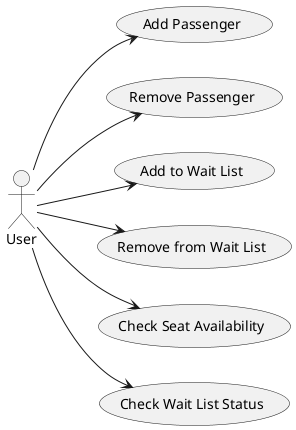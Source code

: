 @startuml
left to right direction
actor User as "User"

usecase UC1 as "Add Passenger"
usecase UC2 as "Remove Passenger"
usecase UC3 as "Add to Wait List"
usecase UC4 as "Remove from Wait List"
usecase UC5 as "Check Seat Availability"
usecase UC6 as "Check Wait List Status"

User --> UC1
User --> UC2
User --> UC3
User --> UC4
User --> UC5
User --> UC6

@enduml
